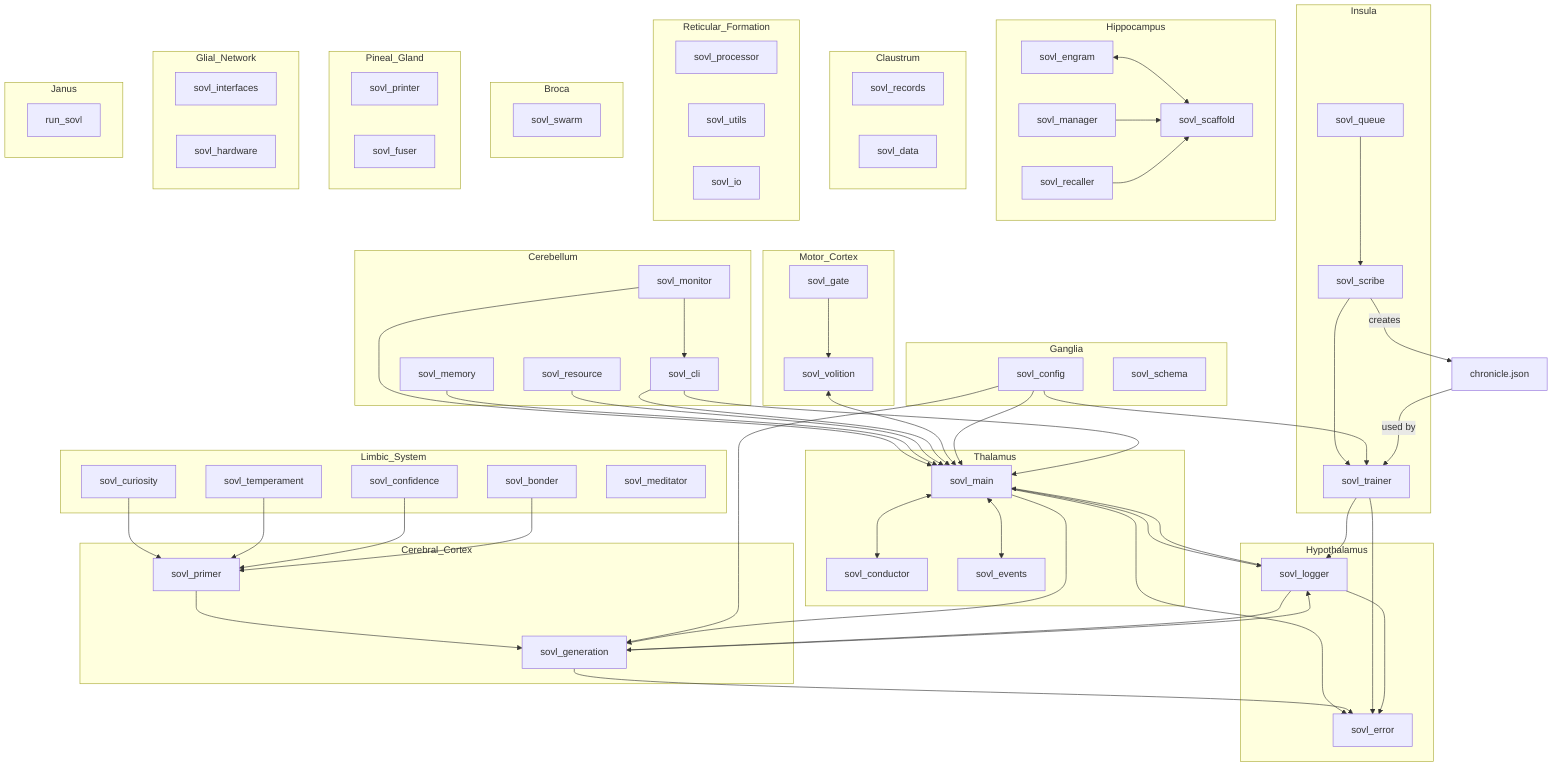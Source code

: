 graph TD
    %% Thalamus
    subgraph Thalamus
        sovl_main
        sovl_conductor
        sovl_events
    end

    %% Cerebral Cortex 
    subgraph Cerebral_Cortex 
        sovl_generation
        sovl_primer
    end

    %% Limbic System
    subgraph Limbic_System
        sovl_curiosity
        sovl_temperament
        sovl_confidence
        sovl_bonder
        sovl_meditator
    end

    %% Insula
    subgraph Insula
        sovl_trainer
        sovl_queue
        sovl_scribe
    end

    %% Hippocampus
    subgraph Hippocampus
        sovl_scaffold
        sovl_engram
        sovl_manager
        sovl_recaller
    end

    %% Claustrum
    subgraph Claustrum
        sovl_records
        sovl_data
    end

    %% Cerebellum
    subgraph Cerebellum
        sovl_monitor
        sovl_memory
        sovl_resource
        sovl_cli
    end

    %% Hypothalamus
    subgraph Hypothalamus
        sovl_error
        sovl_logger
    end

    %% Reticular Formation
    subgraph Reticular_Formation
        sovl_processor
        sovl_utils
        sovl_io
    end

    %% Broca
    subgraph Broca
        sovl_swarm
    end

    %% Motor Cortex
    subgraph Motor_Cortex
        sovl_volition
        sovl_gate
    end

    %% Ganglia
    subgraph Ganglia
        sovl_config
        sovl_schema
    end

    %% Pineal Gland 
    subgraph Pineal_Gland 
        sovl_printer
        sovl_fuser
    end

    %% Glial Network
    subgraph Glial_Network
        sovl_interfaces
        sovl_hardware
    end

    %% Janus
    subgraph Janus
        run_sovl
    end

    %% Synaptic Patterns
    chronicle["chronicle.json"]

    %% Flows

    %% Thalamus Orchestration Flow
    sovl_main <--> sovl_conductor
    sovl_main <--> sovl_events

    %% Limbic Trait Flow
    sovl_curiosity --> sovl_primer
    sovl_temperament --> sovl_primer
    sovl_confidence --> sovl_primer
    sovl_bonder --> sovl_primer

    %% Cerebral Generation Flow 
    sovl_primer --> sovl_generation
        
    %% Hippocampal Memoria Flow
    sovl_engram <--> sovl_scaffold
    sovl_manager --> sovl_scaffold
    sovl_recaller --> sovl_scaffold

    %% Insular Learning Flow
    sovl_queue --> sovl_scribe
    sovl_scribe --> sovl_trainer
   
    %% Hypothalamal Regulation Flow
    sovl_main --> sovl_error
    sovl_generation --> sovl_error
    sovl_trainer --> sovl_error
    sovl_main --> sovl_logger
    sovl_generation --> sovl_logger
    sovl_trainer --> sovl_logger

    %% Cerebellum Sensory Flow
    sovl_monitor --> sovl_main
    sovl_memory --> sovl_main
    sovl_resource --> sovl_main
    sovl_monitor --> sovl_cli
    sovl_cli --> sovl_main

    %% Motor Flow
    sovl_volition <--> sovl_main
    sovl_gate --> sovl_volition

    %% Ganglial Configuring Flow
    sovl_config --> sovl_main
    sovl_config --> sovl_generation
    sovl_config --> sovl_trainer

    %% Talk Generation Flow
    sovl_cli --> sovl_main --> sovl_generation
    
    %% Expressive System logs for all
    sovl_logger --> sovl_main
    sovl_logger --> sovl_generation
    sovl_logger --> sovl_error

    %% Chronicle data flow
    sovl_scribe -- creates --> chronicle
    chronicle -- used by --> sovl_trainer